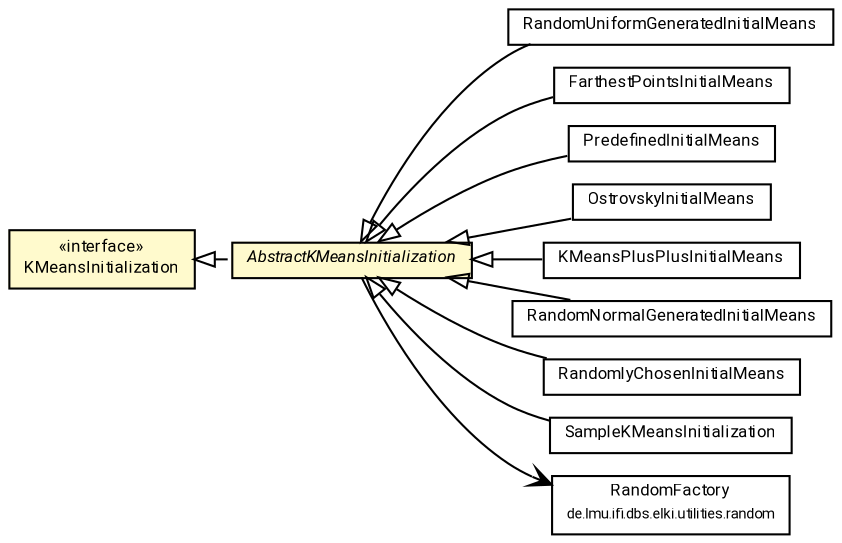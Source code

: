 #!/usr/local/bin/dot
#
# Class diagram 
# Generated by UMLGraph version R5_7_2-60-g0e99a6 (http://www.spinellis.gr/umlgraph/)
#

digraph G {
	graph [fontnames="svg"]
	edge [fontname="Roboto",fontsize=7,labelfontname="Roboto",labelfontsize=7,color="black"];
	node [fontname="Roboto",fontcolor="black",fontsize=8,shape=plaintext,margin=0,width=0,height=0];
	nodesep=0.15;
	ranksep=0.25;
	rankdir=LR;
	// de.lmu.ifi.dbs.elki.algorithm.clustering.kmeans.initialization.RandomUniformGeneratedInitialMeans
	c1112724 [label=<<table title="de.lmu.ifi.dbs.elki.algorithm.clustering.kmeans.initialization.RandomUniformGeneratedInitialMeans" border="0" cellborder="1" cellspacing="0" cellpadding="2" href="RandomUniformGeneratedInitialMeans.html" target="_parent">
		<tr><td><table border="0" cellspacing="0" cellpadding="1">
		<tr><td align="center" balign="center"> <font face="Roboto">RandomUniformGeneratedInitialMeans</font> </td></tr>
		</table></td></tr>
		</table>>, URL="RandomUniformGeneratedInitialMeans.html"];
	// de.lmu.ifi.dbs.elki.algorithm.clustering.kmeans.initialization.FarthestPointsInitialMeans<O>
	c1112726 [label=<<table title="de.lmu.ifi.dbs.elki.algorithm.clustering.kmeans.initialization.FarthestPointsInitialMeans" border="0" cellborder="1" cellspacing="0" cellpadding="2" href="FarthestPointsInitialMeans.html" target="_parent">
		<tr><td><table border="0" cellspacing="0" cellpadding="1">
		<tr><td align="center" balign="center"> <font face="Roboto">FarthestPointsInitialMeans</font> </td></tr>
		</table></td></tr>
		</table>>, URL="FarthestPointsInitialMeans.html"];
	// de.lmu.ifi.dbs.elki.algorithm.clustering.kmeans.initialization.KMeansInitialization
	c1112728 [label=<<table title="de.lmu.ifi.dbs.elki.algorithm.clustering.kmeans.initialization.KMeansInitialization" border="0" cellborder="1" cellspacing="0" cellpadding="2" bgcolor="LemonChiffon" href="KMeansInitialization.html" target="_parent">
		<tr><td><table border="0" cellspacing="0" cellpadding="1">
		<tr><td align="center" balign="center"> &#171;interface&#187; </td></tr>
		<tr><td align="center" balign="center"> <font face="Roboto">KMeansInitialization</font> </td></tr>
		</table></td></tr>
		</table>>, URL="KMeansInitialization.html"];
	// de.lmu.ifi.dbs.elki.algorithm.clustering.kmeans.initialization.PredefinedInitialMeans
	c1112733 [label=<<table title="de.lmu.ifi.dbs.elki.algorithm.clustering.kmeans.initialization.PredefinedInitialMeans" border="0" cellborder="1" cellspacing="0" cellpadding="2" href="PredefinedInitialMeans.html" target="_parent">
		<tr><td><table border="0" cellspacing="0" cellpadding="1">
		<tr><td align="center" balign="center"> <font face="Roboto">PredefinedInitialMeans</font> </td></tr>
		</table></td></tr>
		</table>>, URL="PredefinedInitialMeans.html"];
	// de.lmu.ifi.dbs.elki.algorithm.clustering.kmeans.initialization.OstrovskyInitialMeans<O>
	c1112737 [label=<<table title="de.lmu.ifi.dbs.elki.algorithm.clustering.kmeans.initialization.OstrovskyInitialMeans" border="0" cellborder="1" cellspacing="0" cellpadding="2" href="OstrovskyInitialMeans.html" target="_parent">
		<tr><td><table border="0" cellspacing="0" cellpadding="1">
		<tr><td align="center" balign="center"> <font face="Roboto">OstrovskyInitialMeans</font> </td></tr>
		</table></td></tr>
		</table>>, URL="OstrovskyInitialMeans.html"];
	// de.lmu.ifi.dbs.elki.algorithm.clustering.kmeans.initialization.KMeansPlusPlusInitialMeans<O>
	c1112739 [label=<<table title="de.lmu.ifi.dbs.elki.algorithm.clustering.kmeans.initialization.KMeansPlusPlusInitialMeans" border="0" cellborder="1" cellspacing="0" cellpadding="2" href="KMeansPlusPlusInitialMeans.html" target="_parent">
		<tr><td><table border="0" cellspacing="0" cellpadding="1">
		<tr><td align="center" balign="center"> <font face="Roboto">KMeansPlusPlusInitialMeans</font> </td></tr>
		</table></td></tr>
		</table>>, URL="KMeansPlusPlusInitialMeans.html"];
	// de.lmu.ifi.dbs.elki.algorithm.clustering.kmeans.initialization.RandomNormalGeneratedInitialMeans
	c1112742 [label=<<table title="de.lmu.ifi.dbs.elki.algorithm.clustering.kmeans.initialization.RandomNormalGeneratedInitialMeans" border="0" cellborder="1" cellspacing="0" cellpadding="2" href="RandomNormalGeneratedInitialMeans.html" target="_parent">
		<tr><td><table border="0" cellspacing="0" cellpadding="1">
		<tr><td align="center" balign="center"> <font face="Roboto">RandomNormalGeneratedInitialMeans</font> </td></tr>
		</table></td></tr>
		</table>>, URL="RandomNormalGeneratedInitialMeans.html"];
	// de.lmu.ifi.dbs.elki.algorithm.clustering.kmeans.initialization.RandomlyChosenInitialMeans<O>
	c1112744 [label=<<table title="de.lmu.ifi.dbs.elki.algorithm.clustering.kmeans.initialization.RandomlyChosenInitialMeans" border="0" cellborder="1" cellspacing="0" cellpadding="2" href="RandomlyChosenInitialMeans.html" target="_parent">
		<tr><td><table border="0" cellspacing="0" cellpadding="1">
		<tr><td align="center" balign="center"> <font face="Roboto">RandomlyChosenInitialMeans</font> </td></tr>
		</table></td></tr>
		</table>>, URL="RandomlyChosenInitialMeans.html"];
	// de.lmu.ifi.dbs.elki.algorithm.clustering.kmeans.initialization.SampleKMeansInitialization<V extends de.lmu.ifi.dbs.elki.data.NumberVector>
	c1112746 [label=<<table title="de.lmu.ifi.dbs.elki.algorithm.clustering.kmeans.initialization.SampleKMeansInitialization" border="0" cellborder="1" cellspacing="0" cellpadding="2" href="SampleKMeansInitialization.html" target="_parent">
		<tr><td><table border="0" cellspacing="0" cellpadding="1">
		<tr><td align="center" balign="center"> <font face="Roboto">SampleKMeansInitialization</font> </td></tr>
		</table></td></tr>
		</table>>, URL="SampleKMeansInitialization.html"];
	// de.lmu.ifi.dbs.elki.algorithm.clustering.kmeans.initialization.AbstractKMeansInitialization
	c1112748 [label=<<table title="de.lmu.ifi.dbs.elki.algorithm.clustering.kmeans.initialization.AbstractKMeansInitialization" border="0" cellborder="1" cellspacing="0" cellpadding="2" bgcolor="lemonChiffon" href="AbstractKMeansInitialization.html" target="_parent">
		<tr><td><table border="0" cellspacing="0" cellpadding="1">
		<tr><td align="center" balign="center"> <font face="Roboto"><i>AbstractKMeansInitialization</i></font> </td></tr>
		</table></td></tr>
		</table>>, URL="AbstractKMeansInitialization.html"];
	// de.lmu.ifi.dbs.elki.utilities.random.RandomFactory
	c1113906 [label=<<table title="de.lmu.ifi.dbs.elki.utilities.random.RandomFactory" border="0" cellborder="1" cellspacing="0" cellpadding="2" href="../../../../utilities/random/RandomFactory.html" target="_parent">
		<tr><td><table border="0" cellspacing="0" cellpadding="1">
		<tr><td align="center" balign="center"> <font face="Roboto">RandomFactory</font> </td></tr>
		<tr><td align="center" balign="center"> <font face="Roboto" point-size="7.0">de.lmu.ifi.dbs.elki.utilities.random</font> </td></tr>
		</table></td></tr>
		</table>>, URL="../../../../utilities/random/RandomFactory.html"];
	// de.lmu.ifi.dbs.elki.algorithm.clustering.kmeans.initialization.RandomUniformGeneratedInitialMeans extends de.lmu.ifi.dbs.elki.algorithm.clustering.kmeans.initialization.AbstractKMeansInitialization
	c1112748 -> c1112724 [arrowtail=empty,dir=back,weight=10];
	// de.lmu.ifi.dbs.elki.algorithm.clustering.kmeans.initialization.FarthestPointsInitialMeans<O> extends de.lmu.ifi.dbs.elki.algorithm.clustering.kmeans.initialization.AbstractKMeansInitialization
	c1112748 -> c1112726 [arrowtail=empty,dir=back,weight=10];
	// de.lmu.ifi.dbs.elki.algorithm.clustering.kmeans.initialization.PredefinedInitialMeans extends de.lmu.ifi.dbs.elki.algorithm.clustering.kmeans.initialization.AbstractKMeansInitialization
	c1112748 -> c1112733 [arrowtail=empty,dir=back,weight=10];
	// de.lmu.ifi.dbs.elki.algorithm.clustering.kmeans.initialization.OstrovskyInitialMeans<O> extends de.lmu.ifi.dbs.elki.algorithm.clustering.kmeans.initialization.AbstractKMeansInitialization
	c1112748 -> c1112737 [arrowtail=empty,dir=back,weight=10];
	// de.lmu.ifi.dbs.elki.algorithm.clustering.kmeans.initialization.KMeansPlusPlusInitialMeans<O> extends de.lmu.ifi.dbs.elki.algorithm.clustering.kmeans.initialization.AbstractKMeansInitialization
	c1112748 -> c1112739 [arrowtail=empty,dir=back,weight=10];
	// de.lmu.ifi.dbs.elki.algorithm.clustering.kmeans.initialization.RandomNormalGeneratedInitialMeans extends de.lmu.ifi.dbs.elki.algorithm.clustering.kmeans.initialization.AbstractKMeansInitialization
	c1112748 -> c1112742 [arrowtail=empty,dir=back,weight=10];
	// de.lmu.ifi.dbs.elki.algorithm.clustering.kmeans.initialization.RandomlyChosenInitialMeans<O> extends de.lmu.ifi.dbs.elki.algorithm.clustering.kmeans.initialization.AbstractKMeansInitialization
	c1112748 -> c1112744 [arrowtail=empty,dir=back,weight=10];
	// de.lmu.ifi.dbs.elki.algorithm.clustering.kmeans.initialization.SampleKMeansInitialization<V extends de.lmu.ifi.dbs.elki.data.NumberVector> extends de.lmu.ifi.dbs.elki.algorithm.clustering.kmeans.initialization.AbstractKMeansInitialization
	c1112748 -> c1112746 [arrowtail=empty,dir=back,weight=10];
	// de.lmu.ifi.dbs.elki.algorithm.clustering.kmeans.initialization.AbstractKMeansInitialization implements de.lmu.ifi.dbs.elki.algorithm.clustering.kmeans.initialization.KMeansInitialization
	c1112728 -> c1112748 [arrowtail=empty,style=dashed,dir=back,weight=9];
	// de.lmu.ifi.dbs.elki.algorithm.clustering.kmeans.initialization.AbstractKMeansInitialization navassoc de.lmu.ifi.dbs.elki.utilities.random.RandomFactory
	c1112748 -> c1113906 [arrowhead=open,weight=1];
}

